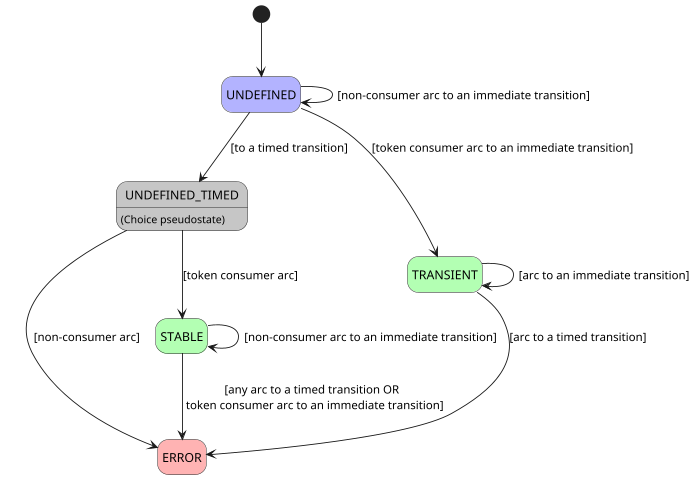 @startuml
scale 700 width
hide empty description

state UNDEFINED_TIMED #c6c6c6: (Choice pseudostate)

state ERROR #ffb3b3
state UNDEFINED #b3b3ff
state STABLE #b3ffb3
state TRANSIENT #b3ffb3

[*] --> UNDEFINED
UNDEFINED --> UNDEFINED_TIMED: [to a timed transition]
UNDEFINED_TIMED --> STABLE : [token consumer arc]
UNDEFINED_TIMED --> ERROR: [non-consumer arc]
UNDEFINED --> UNDEFINED: [non-consumer arc to an immediate transition]
UNDEFINED --> TRANSIENT: [token consumer arc to an immediate transition]

STABLE --> ERROR: [any arc to a timed transition OR \n token consumer arc to an immediate transition]
STABLE --> STABLE: [non-consumer arc to an immediate transition]

TRANSIENT --> ERROR : [arc to a timed transition]
TRANSIENT --> TRANSIENT: [arc to an immediate transition]

@enduml